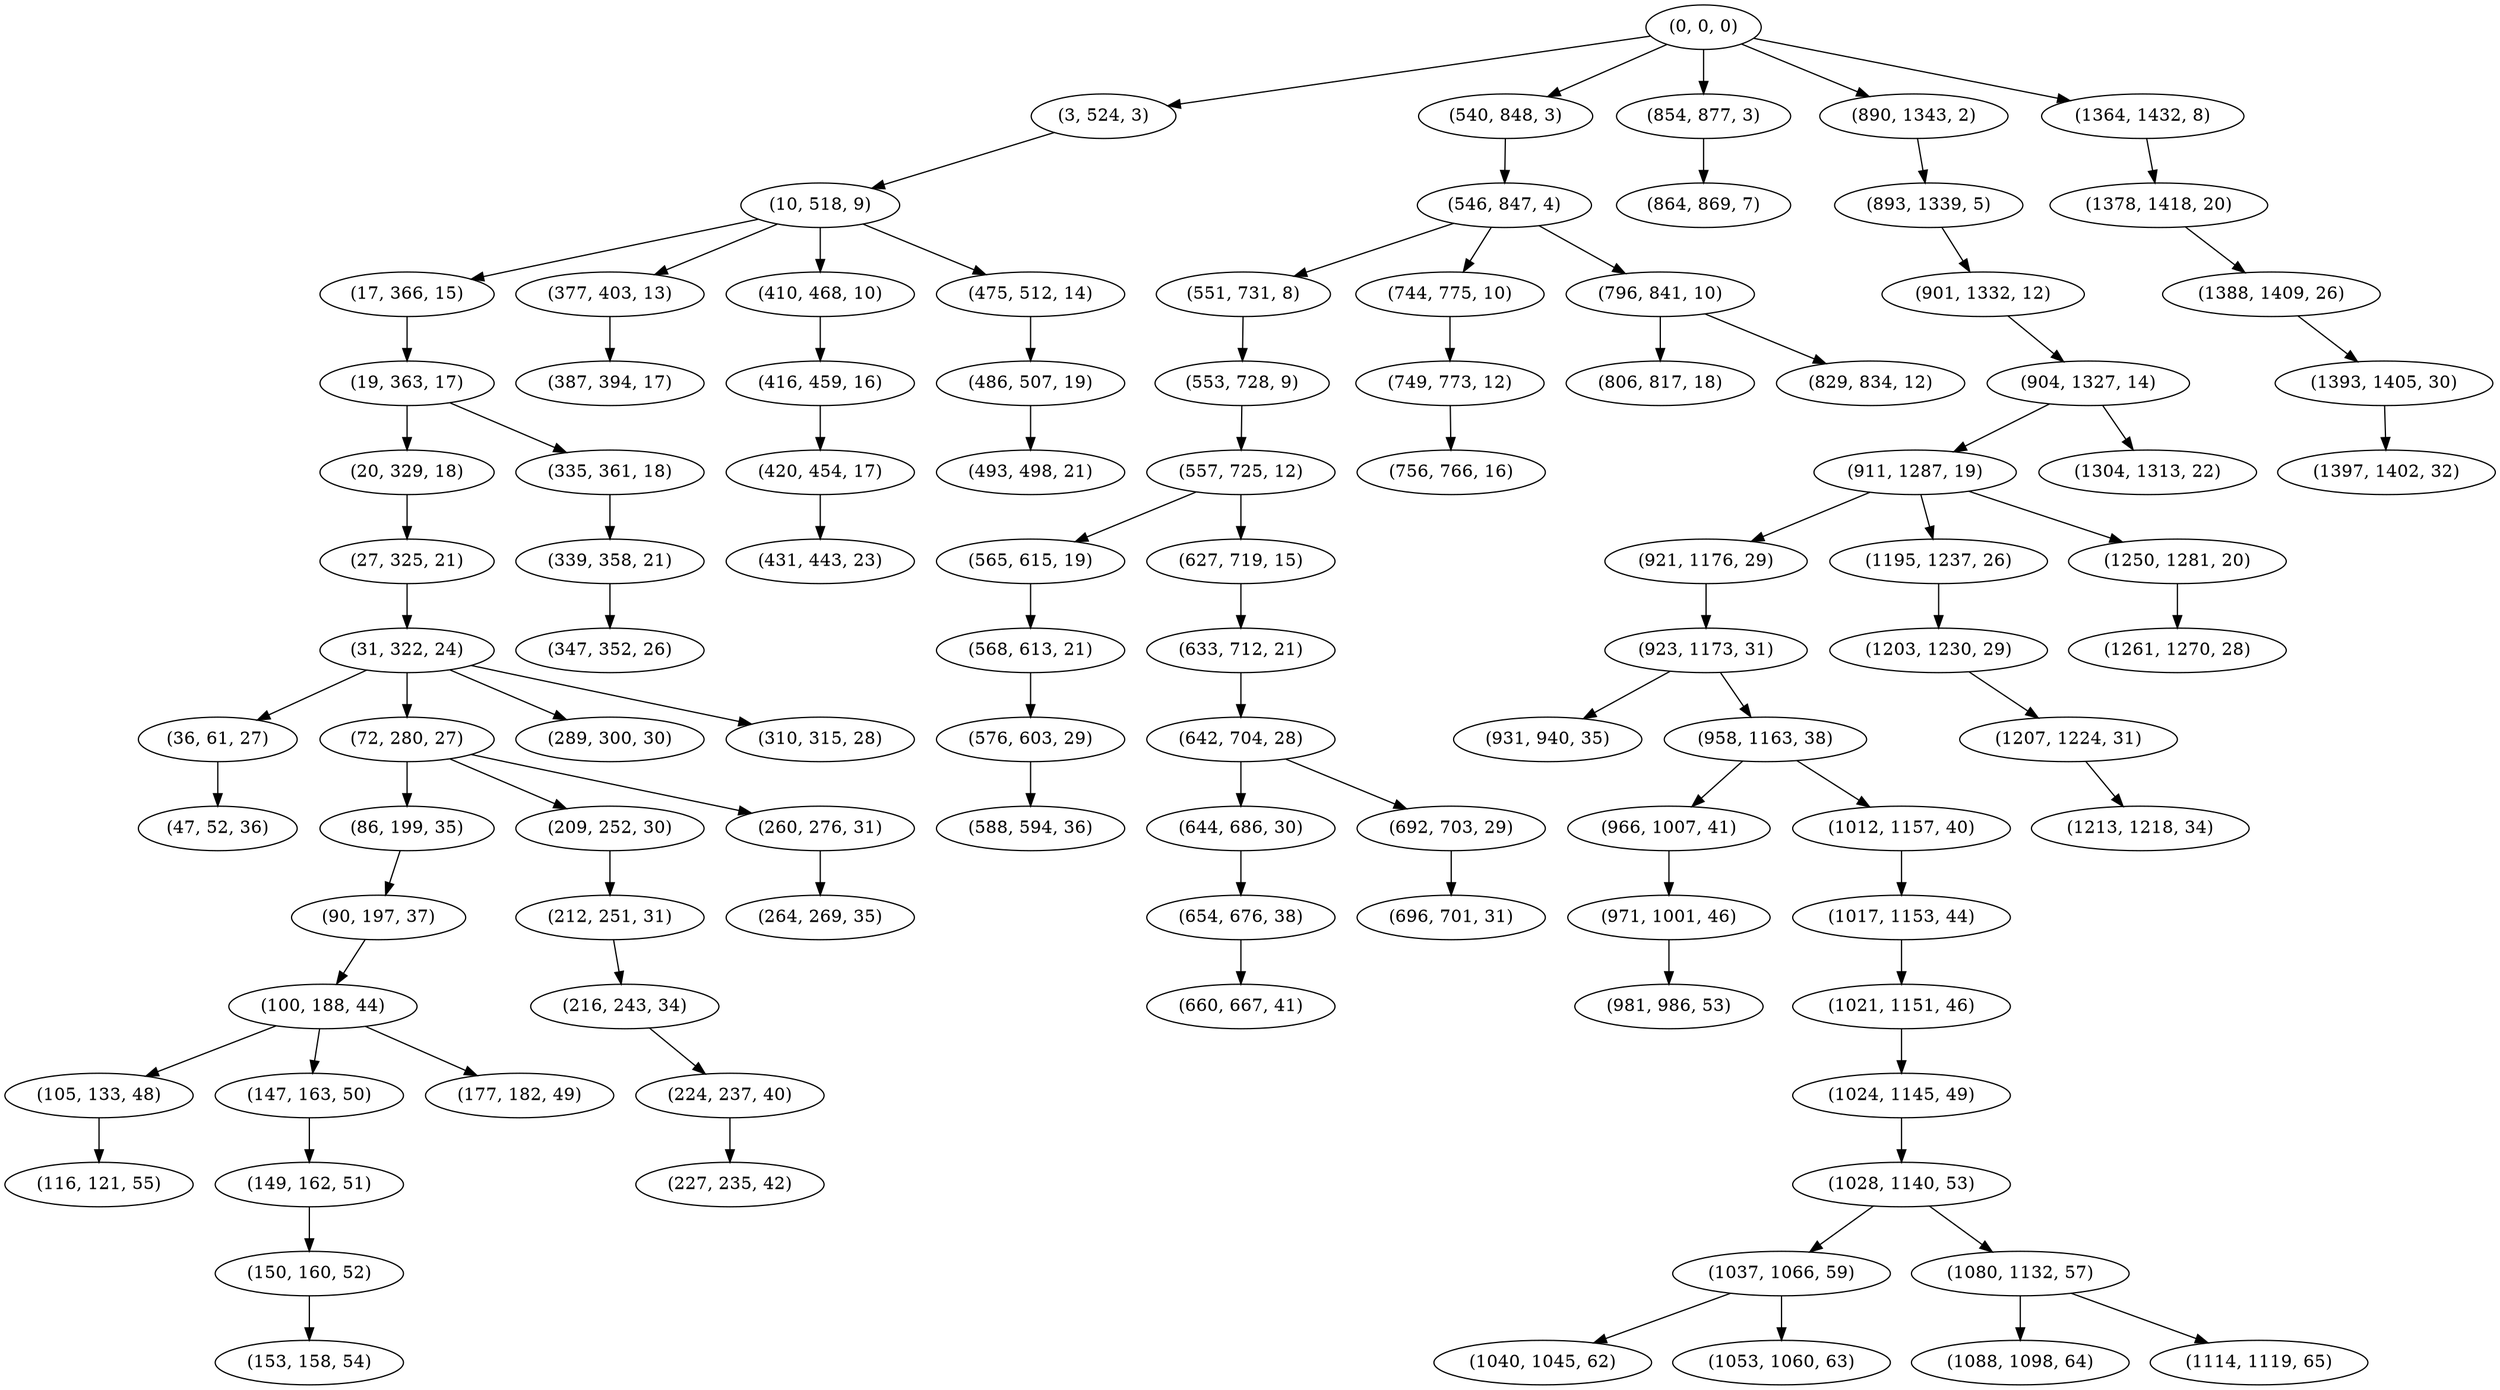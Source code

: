 digraph tree {
    "(0, 0, 0)";
    "(3, 524, 3)";
    "(10, 518, 9)";
    "(17, 366, 15)";
    "(19, 363, 17)";
    "(20, 329, 18)";
    "(27, 325, 21)";
    "(31, 322, 24)";
    "(36, 61, 27)";
    "(47, 52, 36)";
    "(72, 280, 27)";
    "(86, 199, 35)";
    "(90, 197, 37)";
    "(100, 188, 44)";
    "(105, 133, 48)";
    "(116, 121, 55)";
    "(147, 163, 50)";
    "(149, 162, 51)";
    "(150, 160, 52)";
    "(153, 158, 54)";
    "(177, 182, 49)";
    "(209, 252, 30)";
    "(212, 251, 31)";
    "(216, 243, 34)";
    "(224, 237, 40)";
    "(227, 235, 42)";
    "(260, 276, 31)";
    "(264, 269, 35)";
    "(289, 300, 30)";
    "(310, 315, 28)";
    "(335, 361, 18)";
    "(339, 358, 21)";
    "(347, 352, 26)";
    "(377, 403, 13)";
    "(387, 394, 17)";
    "(410, 468, 10)";
    "(416, 459, 16)";
    "(420, 454, 17)";
    "(431, 443, 23)";
    "(475, 512, 14)";
    "(486, 507, 19)";
    "(493, 498, 21)";
    "(540, 848, 3)";
    "(546, 847, 4)";
    "(551, 731, 8)";
    "(553, 728, 9)";
    "(557, 725, 12)";
    "(565, 615, 19)";
    "(568, 613, 21)";
    "(576, 603, 29)";
    "(588, 594, 36)";
    "(627, 719, 15)";
    "(633, 712, 21)";
    "(642, 704, 28)";
    "(644, 686, 30)";
    "(654, 676, 38)";
    "(660, 667, 41)";
    "(692, 703, 29)";
    "(696, 701, 31)";
    "(744, 775, 10)";
    "(749, 773, 12)";
    "(756, 766, 16)";
    "(796, 841, 10)";
    "(806, 817, 18)";
    "(829, 834, 12)";
    "(854, 877, 3)";
    "(864, 869, 7)";
    "(890, 1343, 2)";
    "(893, 1339, 5)";
    "(901, 1332, 12)";
    "(904, 1327, 14)";
    "(911, 1287, 19)";
    "(921, 1176, 29)";
    "(923, 1173, 31)";
    "(931, 940, 35)";
    "(958, 1163, 38)";
    "(966, 1007, 41)";
    "(971, 1001, 46)";
    "(981, 986, 53)";
    "(1012, 1157, 40)";
    "(1017, 1153, 44)";
    "(1021, 1151, 46)";
    "(1024, 1145, 49)";
    "(1028, 1140, 53)";
    "(1037, 1066, 59)";
    "(1040, 1045, 62)";
    "(1053, 1060, 63)";
    "(1080, 1132, 57)";
    "(1088, 1098, 64)";
    "(1114, 1119, 65)";
    "(1195, 1237, 26)";
    "(1203, 1230, 29)";
    "(1207, 1224, 31)";
    "(1213, 1218, 34)";
    "(1250, 1281, 20)";
    "(1261, 1270, 28)";
    "(1304, 1313, 22)";
    "(1364, 1432, 8)";
    "(1378, 1418, 20)";
    "(1388, 1409, 26)";
    "(1393, 1405, 30)";
    "(1397, 1402, 32)";
    "(0, 0, 0)" -> "(3, 524, 3)";
    "(0, 0, 0)" -> "(540, 848, 3)";
    "(0, 0, 0)" -> "(854, 877, 3)";
    "(0, 0, 0)" -> "(890, 1343, 2)";
    "(0, 0, 0)" -> "(1364, 1432, 8)";
    "(3, 524, 3)" -> "(10, 518, 9)";
    "(10, 518, 9)" -> "(17, 366, 15)";
    "(10, 518, 9)" -> "(377, 403, 13)";
    "(10, 518, 9)" -> "(410, 468, 10)";
    "(10, 518, 9)" -> "(475, 512, 14)";
    "(17, 366, 15)" -> "(19, 363, 17)";
    "(19, 363, 17)" -> "(20, 329, 18)";
    "(19, 363, 17)" -> "(335, 361, 18)";
    "(20, 329, 18)" -> "(27, 325, 21)";
    "(27, 325, 21)" -> "(31, 322, 24)";
    "(31, 322, 24)" -> "(36, 61, 27)";
    "(31, 322, 24)" -> "(72, 280, 27)";
    "(31, 322, 24)" -> "(289, 300, 30)";
    "(31, 322, 24)" -> "(310, 315, 28)";
    "(36, 61, 27)" -> "(47, 52, 36)";
    "(72, 280, 27)" -> "(86, 199, 35)";
    "(72, 280, 27)" -> "(209, 252, 30)";
    "(72, 280, 27)" -> "(260, 276, 31)";
    "(86, 199, 35)" -> "(90, 197, 37)";
    "(90, 197, 37)" -> "(100, 188, 44)";
    "(100, 188, 44)" -> "(105, 133, 48)";
    "(100, 188, 44)" -> "(147, 163, 50)";
    "(100, 188, 44)" -> "(177, 182, 49)";
    "(105, 133, 48)" -> "(116, 121, 55)";
    "(147, 163, 50)" -> "(149, 162, 51)";
    "(149, 162, 51)" -> "(150, 160, 52)";
    "(150, 160, 52)" -> "(153, 158, 54)";
    "(209, 252, 30)" -> "(212, 251, 31)";
    "(212, 251, 31)" -> "(216, 243, 34)";
    "(216, 243, 34)" -> "(224, 237, 40)";
    "(224, 237, 40)" -> "(227, 235, 42)";
    "(260, 276, 31)" -> "(264, 269, 35)";
    "(335, 361, 18)" -> "(339, 358, 21)";
    "(339, 358, 21)" -> "(347, 352, 26)";
    "(377, 403, 13)" -> "(387, 394, 17)";
    "(410, 468, 10)" -> "(416, 459, 16)";
    "(416, 459, 16)" -> "(420, 454, 17)";
    "(420, 454, 17)" -> "(431, 443, 23)";
    "(475, 512, 14)" -> "(486, 507, 19)";
    "(486, 507, 19)" -> "(493, 498, 21)";
    "(540, 848, 3)" -> "(546, 847, 4)";
    "(546, 847, 4)" -> "(551, 731, 8)";
    "(546, 847, 4)" -> "(744, 775, 10)";
    "(546, 847, 4)" -> "(796, 841, 10)";
    "(551, 731, 8)" -> "(553, 728, 9)";
    "(553, 728, 9)" -> "(557, 725, 12)";
    "(557, 725, 12)" -> "(565, 615, 19)";
    "(557, 725, 12)" -> "(627, 719, 15)";
    "(565, 615, 19)" -> "(568, 613, 21)";
    "(568, 613, 21)" -> "(576, 603, 29)";
    "(576, 603, 29)" -> "(588, 594, 36)";
    "(627, 719, 15)" -> "(633, 712, 21)";
    "(633, 712, 21)" -> "(642, 704, 28)";
    "(642, 704, 28)" -> "(644, 686, 30)";
    "(642, 704, 28)" -> "(692, 703, 29)";
    "(644, 686, 30)" -> "(654, 676, 38)";
    "(654, 676, 38)" -> "(660, 667, 41)";
    "(692, 703, 29)" -> "(696, 701, 31)";
    "(744, 775, 10)" -> "(749, 773, 12)";
    "(749, 773, 12)" -> "(756, 766, 16)";
    "(796, 841, 10)" -> "(806, 817, 18)";
    "(796, 841, 10)" -> "(829, 834, 12)";
    "(854, 877, 3)" -> "(864, 869, 7)";
    "(890, 1343, 2)" -> "(893, 1339, 5)";
    "(893, 1339, 5)" -> "(901, 1332, 12)";
    "(901, 1332, 12)" -> "(904, 1327, 14)";
    "(904, 1327, 14)" -> "(911, 1287, 19)";
    "(904, 1327, 14)" -> "(1304, 1313, 22)";
    "(911, 1287, 19)" -> "(921, 1176, 29)";
    "(911, 1287, 19)" -> "(1195, 1237, 26)";
    "(911, 1287, 19)" -> "(1250, 1281, 20)";
    "(921, 1176, 29)" -> "(923, 1173, 31)";
    "(923, 1173, 31)" -> "(931, 940, 35)";
    "(923, 1173, 31)" -> "(958, 1163, 38)";
    "(958, 1163, 38)" -> "(966, 1007, 41)";
    "(958, 1163, 38)" -> "(1012, 1157, 40)";
    "(966, 1007, 41)" -> "(971, 1001, 46)";
    "(971, 1001, 46)" -> "(981, 986, 53)";
    "(1012, 1157, 40)" -> "(1017, 1153, 44)";
    "(1017, 1153, 44)" -> "(1021, 1151, 46)";
    "(1021, 1151, 46)" -> "(1024, 1145, 49)";
    "(1024, 1145, 49)" -> "(1028, 1140, 53)";
    "(1028, 1140, 53)" -> "(1037, 1066, 59)";
    "(1028, 1140, 53)" -> "(1080, 1132, 57)";
    "(1037, 1066, 59)" -> "(1040, 1045, 62)";
    "(1037, 1066, 59)" -> "(1053, 1060, 63)";
    "(1080, 1132, 57)" -> "(1088, 1098, 64)";
    "(1080, 1132, 57)" -> "(1114, 1119, 65)";
    "(1195, 1237, 26)" -> "(1203, 1230, 29)";
    "(1203, 1230, 29)" -> "(1207, 1224, 31)";
    "(1207, 1224, 31)" -> "(1213, 1218, 34)";
    "(1250, 1281, 20)" -> "(1261, 1270, 28)";
    "(1364, 1432, 8)" -> "(1378, 1418, 20)";
    "(1378, 1418, 20)" -> "(1388, 1409, 26)";
    "(1388, 1409, 26)" -> "(1393, 1405, 30)";
    "(1393, 1405, 30)" -> "(1397, 1402, 32)";
}
